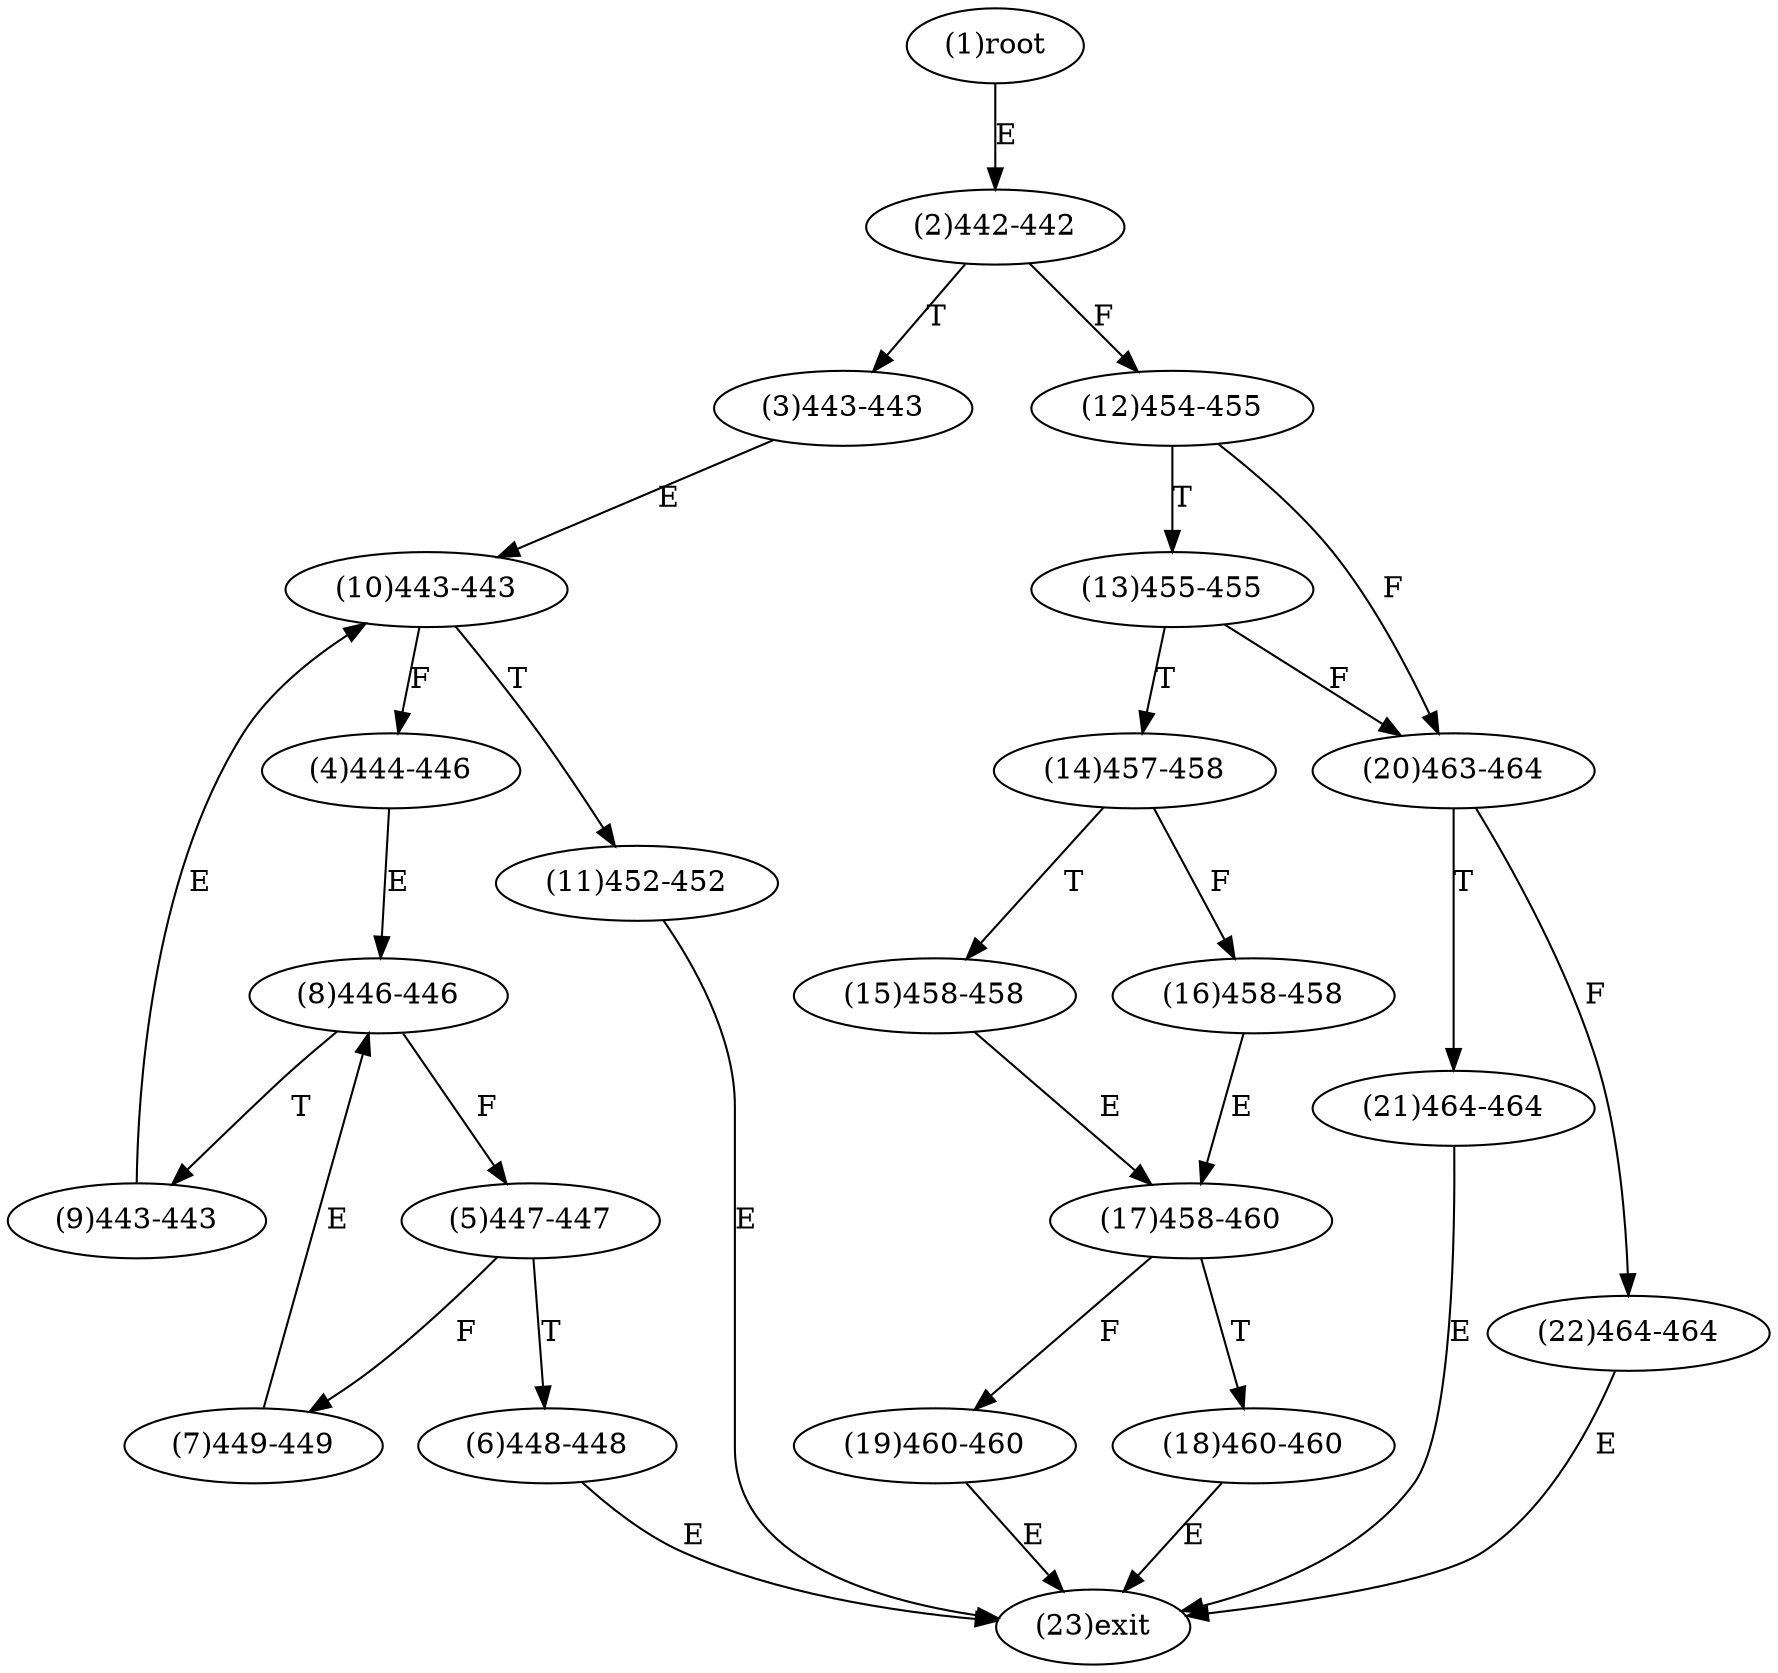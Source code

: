 digraph "" { 
1[ label="(1)root"];
2[ label="(2)442-442"];
3[ label="(3)443-443"];
4[ label="(4)444-446"];
5[ label="(5)447-447"];
6[ label="(6)448-448"];
7[ label="(7)449-449"];
8[ label="(8)446-446"];
9[ label="(9)443-443"];
10[ label="(10)443-443"];
11[ label="(11)452-452"];
12[ label="(12)454-455"];
13[ label="(13)455-455"];
14[ label="(14)457-458"];
15[ label="(15)458-458"];
17[ label="(17)458-460"];
16[ label="(16)458-458"];
19[ label="(19)460-460"];
18[ label="(18)460-460"];
21[ label="(21)464-464"];
20[ label="(20)463-464"];
23[ label="(23)exit"];
22[ label="(22)464-464"];
1->2[ label="E"];
2->12[ label="F"];
2->3[ label="T"];
3->10[ label="E"];
4->8[ label="E"];
5->7[ label="F"];
5->6[ label="T"];
6->23[ label="E"];
7->8[ label="E"];
8->5[ label="F"];
8->9[ label="T"];
9->10[ label="E"];
10->4[ label="F"];
10->11[ label="T"];
11->23[ label="E"];
12->20[ label="F"];
12->13[ label="T"];
13->20[ label="F"];
13->14[ label="T"];
14->16[ label="F"];
14->15[ label="T"];
15->17[ label="E"];
16->17[ label="E"];
17->19[ label="F"];
17->18[ label="T"];
18->23[ label="E"];
19->23[ label="E"];
20->22[ label="F"];
20->21[ label="T"];
21->23[ label="E"];
22->23[ label="E"];
}